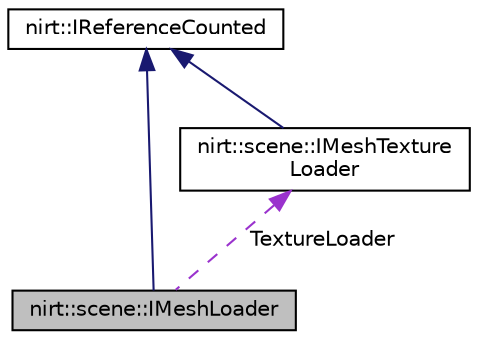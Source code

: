 digraph "nirt::scene::IMeshLoader"
{
 // LATEX_PDF_SIZE
  edge [fontname="Helvetica",fontsize="10",labelfontname="Helvetica",labelfontsize="10"];
  node [fontname="Helvetica",fontsize="10",shape=record];
  Node1 [label="nirt::scene::IMeshLoader",height=0.2,width=0.4,color="black", fillcolor="grey75", style="filled", fontcolor="black",tooltip="Class which is able to load an animated mesh from a file."];
  Node2 -> Node1 [dir="back",color="midnightblue",fontsize="10",style="solid",fontname="Helvetica"];
  Node2 [label="nirt::IReferenceCounted",height=0.2,width=0.4,color="black", fillcolor="white", style="filled",URL="$classnirt_1_1IReferenceCounted.html",tooltip="Base class of most objects of the Nirtcpp Engine."];
  Node3 -> Node1 [dir="back",color="darkorchid3",fontsize="10",style="dashed",label=" TextureLoader" ,fontname="Helvetica"];
  Node3 [label="nirt::scene::IMeshTexture\lLoader",height=0.2,width=0.4,color="black", fillcolor="white", style="filled",URL="$classnirt_1_1scene_1_1IMeshTextureLoader.html",tooltip="Finding and loading textures inside meshloaders."];
  Node2 -> Node3 [dir="back",color="midnightblue",fontsize="10",style="solid",fontname="Helvetica"];
}
